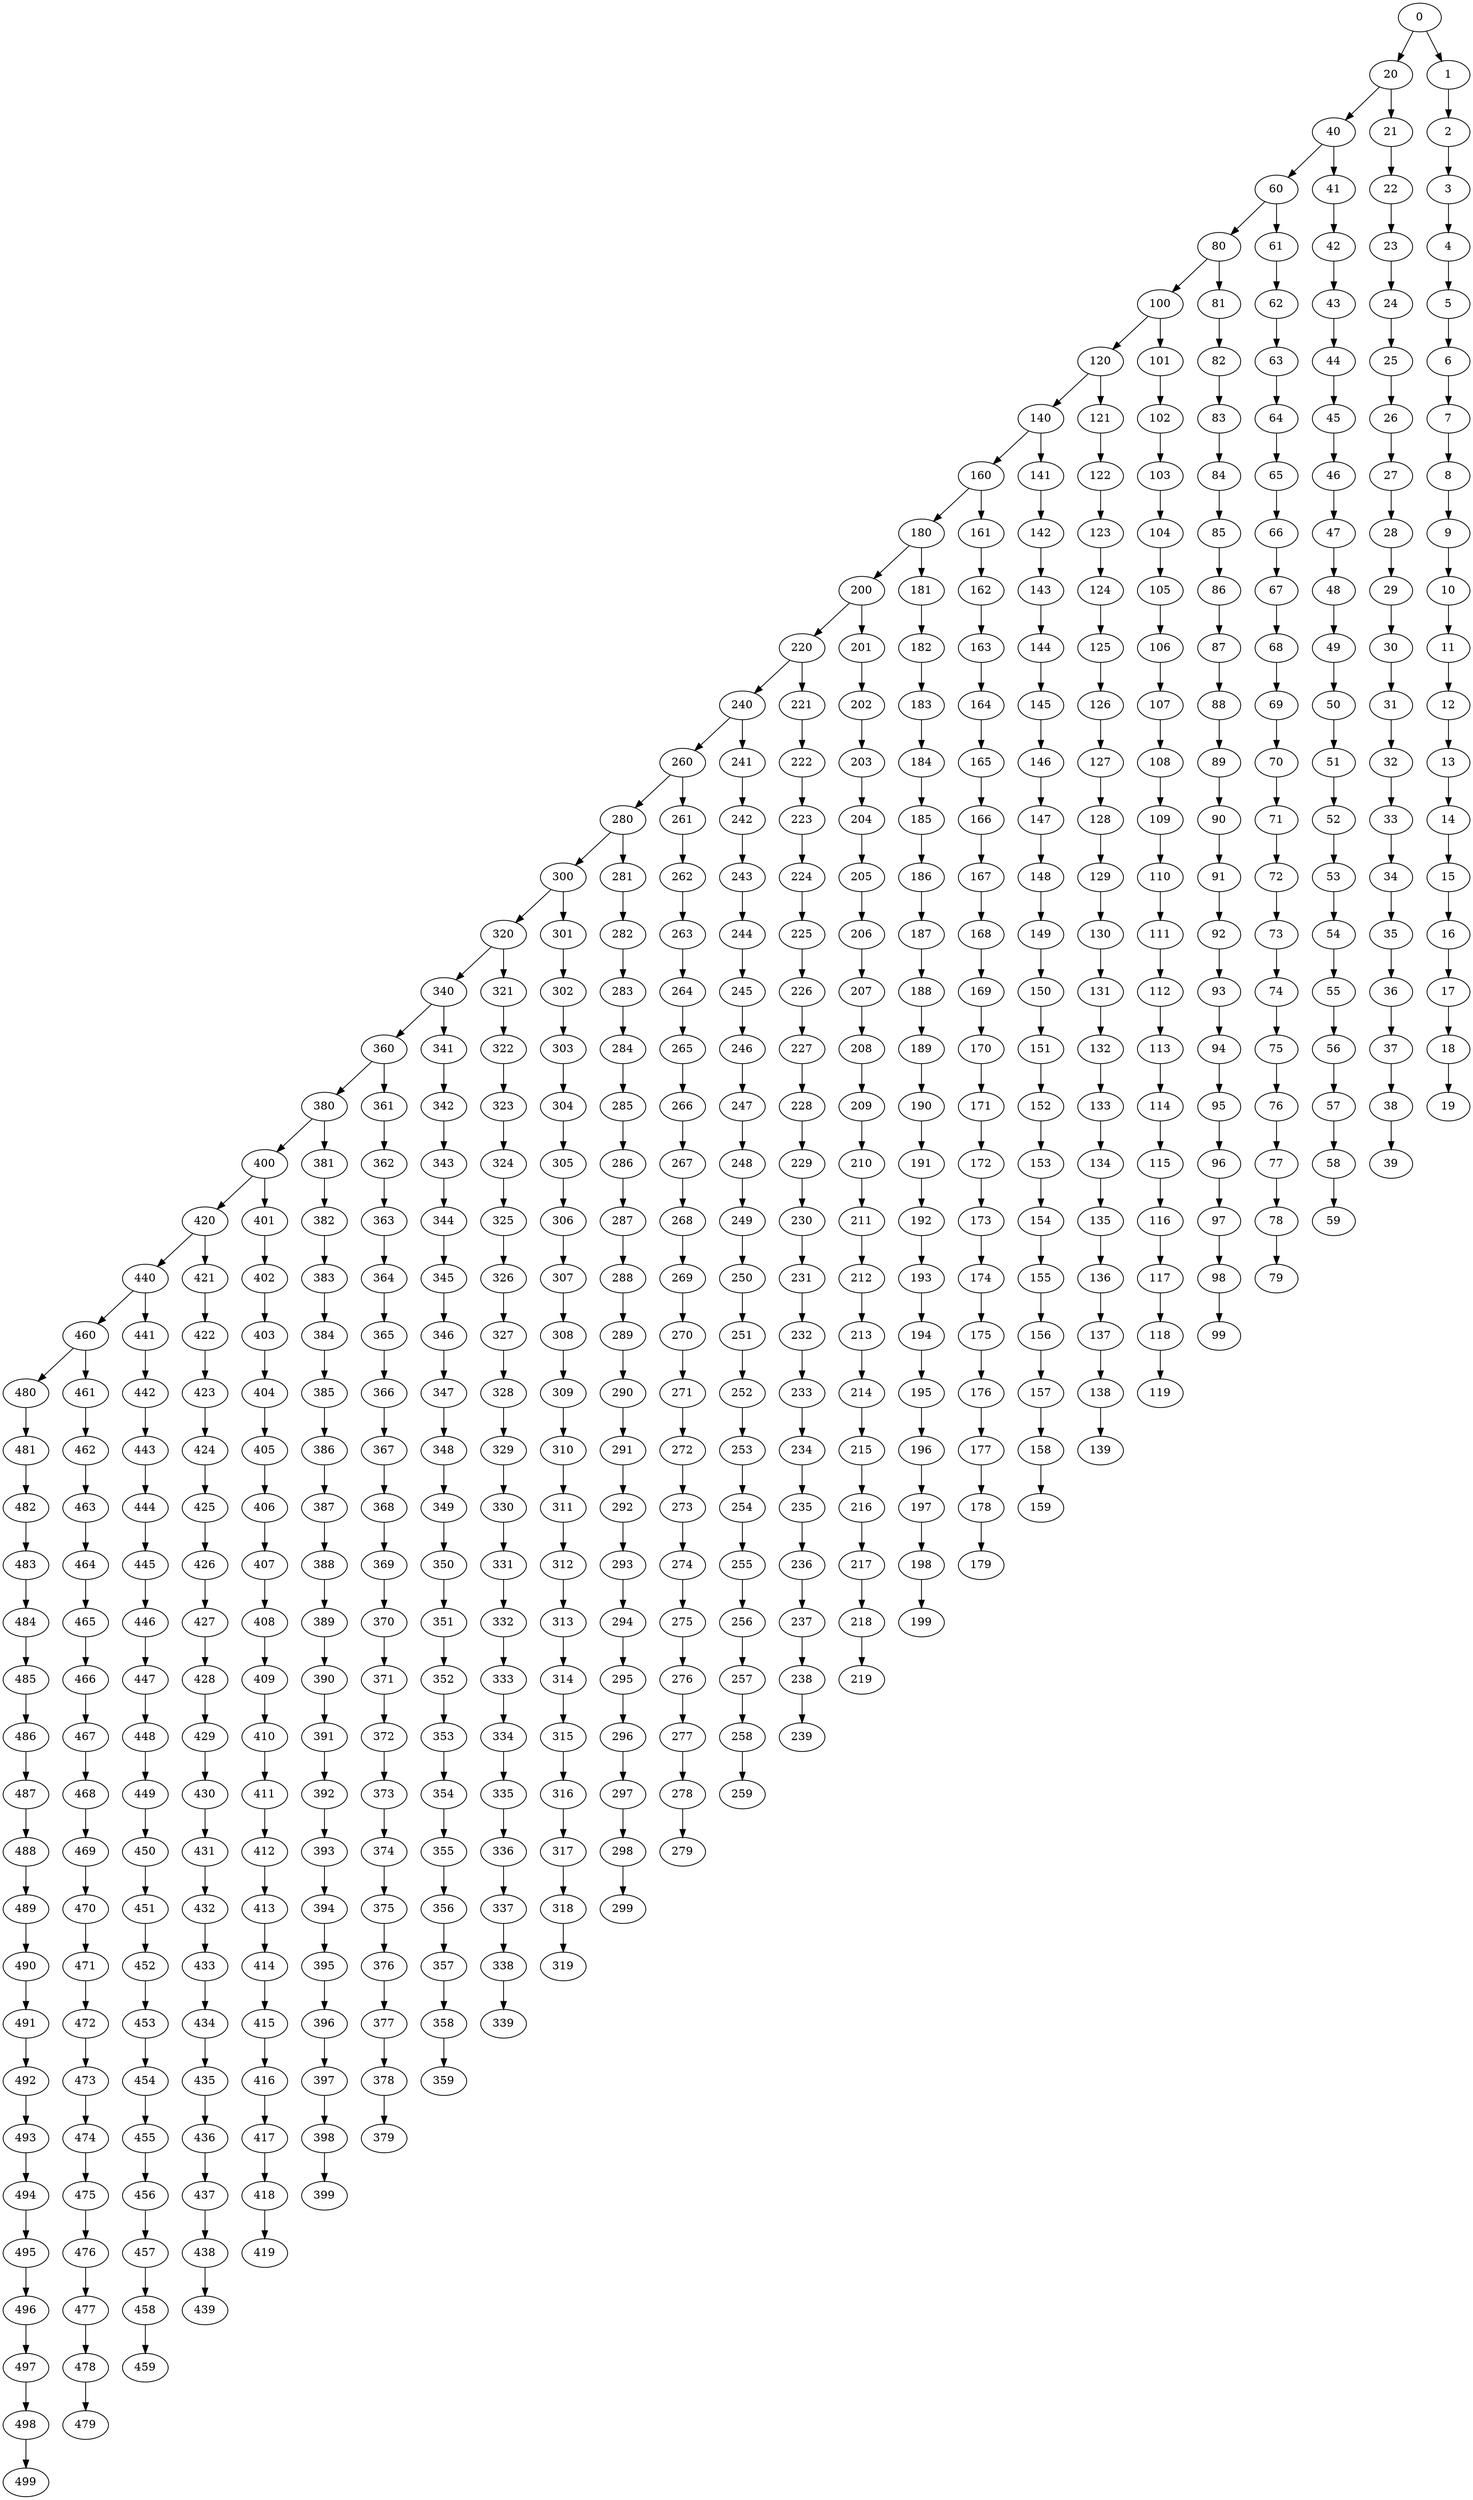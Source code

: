 digraph {
	0 [label=0]
	20 [label=20]
	1 [label=1]
	40 [label=40]
	21 [label=21]
	2 [label=2]
	60 [label=60]
	41 [label=41]
	22 [label=22]
	3 [label=3]
	80 [label=80]
	61 [label=61]
	42 [label=42]
	23 [label=23]
	4 [label=4]
	100 [label=100]
	81 [label=81]
	62 [label=62]
	43 [label=43]
	24 [label=24]
	5 [label=5]
	120 [label=120]
	101 [label=101]
	82 [label=82]
	63 [label=63]
	44 [label=44]
	25 [label=25]
	6 [label=6]
	140 [label=140]
	121 [label=121]
	102 [label=102]
	83 [label=83]
	64 [label=64]
	45 [label=45]
	26 [label=26]
	7 [label=7]
	160 [label=160]
	141 [label=141]
	122 [label=122]
	103 [label=103]
	84 [label=84]
	65 [label=65]
	46 [label=46]
	27 [label=27]
	8 [label=8]
	180 [label=180]
	161 [label=161]
	142 [label=142]
	123 [label=123]
	104 [label=104]
	85 [label=85]
	66 [label=66]
	47 [label=47]
	28 [label=28]
	9 [label=9]
	200 [label=200]
	181 [label=181]
	162 [label=162]
	143 [label=143]
	124 [label=124]
	105 [label=105]
	86 [label=86]
	67 [label=67]
	48 [label=48]
	29 [label=29]
	10 [label=10]
	220 [label=220]
	201 [label=201]
	182 [label=182]
	163 [label=163]
	144 [label=144]
	125 [label=125]
	106 [label=106]
	87 [label=87]
	68 [label=68]
	49 [label=49]
	30 [label=30]
	11 [label=11]
	240 [label=240]
	221 [label=221]
	202 [label=202]
	183 [label=183]
	164 [label=164]
	145 [label=145]
	126 [label=126]
	107 [label=107]
	88 [label=88]
	69 [label=69]
	50 [label=50]
	31 [label=31]
	12 [label=12]
	260 [label=260]
	241 [label=241]
	222 [label=222]
	203 [label=203]
	184 [label=184]
	165 [label=165]
	146 [label=146]
	127 [label=127]
	108 [label=108]
	89 [label=89]
	70 [label=70]
	51 [label=51]
	32 [label=32]
	13 [label=13]
	280 [label=280]
	261 [label=261]
	242 [label=242]
	223 [label=223]
	204 [label=204]
	185 [label=185]
	166 [label=166]
	147 [label=147]
	128 [label=128]
	109 [label=109]
	90 [label=90]
	71 [label=71]
	52 [label=52]
	33 [label=33]
	14 [label=14]
	300 [label=300]
	281 [label=281]
	262 [label=262]
	243 [label=243]
	224 [label=224]
	205 [label=205]
	186 [label=186]
	167 [label=167]
	148 [label=148]
	129 [label=129]
	110 [label=110]
	91 [label=91]
	72 [label=72]
	53 [label=53]
	34 [label=34]
	15 [label=15]
	320 [label=320]
	301 [label=301]
	282 [label=282]
	263 [label=263]
	244 [label=244]
	225 [label=225]
	206 [label=206]
	187 [label=187]
	168 [label=168]
	149 [label=149]
	130 [label=130]
	111 [label=111]
	92 [label=92]
	73 [label=73]
	54 [label=54]
	35 [label=35]
	16 [label=16]
	340 [label=340]
	321 [label=321]
	302 [label=302]
	283 [label=283]
	264 [label=264]
	245 [label=245]
	226 [label=226]
	207 [label=207]
	188 [label=188]
	169 [label=169]
	150 [label=150]
	131 [label=131]
	112 [label=112]
	93 [label=93]
	74 [label=74]
	55 [label=55]
	36 [label=36]
	17 [label=17]
	360 [label=360]
	341 [label=341]
	322 [label=322]
	303 [label=303]
	284 [label=284]
	265 [label=265]
	246 [label=246]
	227 [label=227]
	208 [label=208]
	189 [label=189]
	170 [label=170]
	151 [label=151]
	132 [label=132]
	113 [label=113]
	94 [label=94]
	75 [label=75]
	56 [label=56]
	37 [label=37]
	18 [label=18]
	380 [label=380]
	361 [label=361]
	342 [label=342]
	323 [label=323]
	304 [label=304]
	285 [label=285]
	266 [label=266]
	247 [label=247]
	228 [label=228]
	209 [label=209]
	190 [label=190]
	171 [label=171]
	152 [label=152]
	133 [label=133]
	114 [label=114]
	95 [label=95]
	76 [label=76]
	57 [label=57]
	38 [label=38]
	19 [label=19]
	400 [label=400]
	381 [label=381]
	362 [label=362]
	343 [label=343]
	324 [label=324]
	305 [label=305]
	286 [label=286]
	267 [label=267]
	248 [label=248]
	229 [label=229]
	210 [label=210]
	191 [label=191]
	172 [label=172]
	153 [label=153]
	134 [label=134]
	115 [label=115]
	96 [label=96]
	77 [label=77]
	58 [label=58]
	39 [label=39]
	420 [label=420]
	401 [label=401]
	382 [label=382]
	363 [label=363]
	344 [label=344]
	325 [label=325]
	306 [label=306]
	287 [label=287]
	268 [label=268]
	249 [label=249]
	230 [label=230]
	211 [label=211]
	192 [label=192]
	173 [label=173]
	154 [label=154]
	135 [label=135]
	116 [label=116]
	97 [label=97]
	78 [label=78]
	59 [label=59]
	440 [label=440]
	421 [label=421]
	402 [label=402]
	383 [label=383]
	364 [label=364]
	345 [label=345]
	326 [label=326]
	307 [label=307]
	288 [label=288]
	269 [label=269]
	250 [label=250]
	231 [label=231]
	212 [label=212]
	193 [label=193]
	174 [label=174]
	155 [label=155]
	136 [label=136]
	117 [label=117]
	98 [label=98]
	79 [label=79]
	460 [label=460]
	441 [label=441]
	422 [label=422]
	403 [label=403]
	384 [label=384]
	365 [label=365]
	346 [label=346]
	327 [label=327]
	308 [label=308]
	289 [label=289]
	270 [label=270]
	251 [label=251]
	232 [label=232]
	213 [label=213]
	194 [label=194]
	175 [label=175]
	156 [label=156]
	137 [label=137]
	118 [label=118]
	99 [label=99]
	480 [label=480]
	461 [label=461]
	442 [label=442]
	423 [label=423]
	404 [label=404]
	385 [label=385]
	366 [label=366]
	347 [label=347]
	328 [label=328]
	309 [label=309]
	290 [label=290]
	271 [label=271]
	252 [label=252]
	233 [label=233]
	214 [label=214]
	195 [label=195]
	176 [label=176]
	157 [label=157]
	138 [label=138]
	119 [label=119]
	481 [label=481]
	462 [label=462]
	443 [label=443]
	424 [label=424]
	405 [label=405]
	386 [label=386]
	367 [label=367]
	348 [label=348]
	329 [label=329]
	310 [label=310]
	291 [label=291]
	272 [label=272]
	253 [label=253]
	234 [label=234]
	215 [label=215]
	196 [label=196]
	177 [label=177]
	158 [label=158]
	139 [label=139]
	482 [label=482]
	463 [label=463]
	444 [label=444]
	425 [label=425]
	406 [label=406]
	387 [label=387]
	368 [label=368]
	349 [label=349]
	330 [label=330]
	311 [label=311]
	292 [label=292]
	273 [label=273]
	254 [label=254]
	235 [label=235]
	216 [label=216]
	197 [label=197]
	178 [label=178]
	159 [label=159]
	483 [label=483]
	464 [label=464]
	445 [label=445]
	426 [label=426]
	407 [label=407]
	388 [label=388]
	369 [label=369]
	350 [label=350]
	331 [label=331]
	312 [label=312]
	293 [label=293]
	274 [label=274]
	255 [label=255]
	236 [label=236]
	217 [label=217]
	198 [label=198]
	179 [label=179]
	484 [label=484]
	465 [label=465]
	446 [label=446]
	427 [label=427]
	408 [label=408]
	389 [label=389]
	370 [label=370]
	351 [label=351]
	332 [label=332]
	313 [label=313]
	294 [label=294]
	275 [label=275]
	256 [label=256]
	237 [label=237]
	218 [label=218]
	199 [label=199]
	485 [label=485]
	466 [label=466]
	447 [label=447]
	428 [label=428]
	409 [label=409]
	390 [label=390]
	371 [label=371]
	352 [label=352]
	333 [label=333]
	314 [label=314]
	295 [label=295]
	276 [label=276]
	257 [label=257]
	238 [label=238]
	219 [label=219]
	486 [label=486]
	467 [label=467]
	448 [label=448]
	429 [label=429]
	410 [label=410]
	391 [label=391]
	372 [label=372]
	353 [label=353]
	334 [label=334]
	315 [label=315]
	296 [label=296]
	277 [label=277]
	258 [label=258]
	239 [label=239]
	487 [label=487]
	468 [label=468]
	449 [label=449]
	430 [label=430]
	411 [label=411]
	392 [label=392]
	373 [label=373]
	354 [label=354]
	335 [label=335]
	316 [label=316]
	297 [label=297]
	278 [label=278]
	259 [label=259]
	488 [label=488]
	469 [label=469]
	450 [label=450]
	431 [label=431]
	412 [label=412]
	393 [label=393]
	374 [label=374]
	355 [label=355]
	336 [label=336]
	317 [label=317]
	298 [label=298]
	279 [label=279]
	489 [label=489]
	470 [label=470]
	451 [label=451]
	432 [label=432]
	413 [label=413]
	394 [label=394]
	375 [label=375]
	356 [label=356]
	337 [label=337]
	318 [label=318]
	299 [label=299]
	490 [label=490]
	471 [label=471]
	452 [label=452]
	433 [label=433]
	414 [label=414]
	395 [label=395]
	376 [label=376]
	357 [label=357]
	338 [label=338]
	319 [label=319]
	491 [label=491]
	472 [label=472]
	453 [label=453]
	434 [label=434]
	415 [label=415]
	396 [label=396]
	377 [label=377]
	358 [label=358]
	339 [label=339]
	492 [label=492]
	473 [label=473]
	454 [label=454]
	435 [label=435]
	416 [label=416]
	397 [label=397]
	378 [label=378]
	359 [label=359]
	493 [label=493]
	474 [label=474]
	455 [label=455]
	436 [label=436]
	417 [label=417]
	398 [label=398]
	379 [label=379]
	494 [label=494]
	475 [label=475]
	456 [label=456]
	437 [label=437]
	418 [label=418]
	399 [label=399]
	495 [label=495]
	476 [label=476]
	457 [label=457]
	438 [label=438]
	419 [label=419]
	496 [label=496]
	477 [label=477]
	458 [label=458]
	439 [label=439]
	497 [label=497]
	478 [label=478]
	459 [label=459]
	498 [label=498]
	479 [label=479]
	499 [label=499]
	0 -> 20
	0 -> 1
	20 -> 40
	20 -> 21
	1 -> 2
	40 -> 60
	40 -> 41
	21 -> 22
	2 -> 3
	60 -> 80
	60 -> 61
	41 -> 42
	22 -> 23
	3 -> 4
	80 -> 100
	80 -> 81
	61 -> 62
	42 -> 43
	23 -> 24
	4 -> 5
	100 -> 120
	100 -> 101
	81 -> 82
	62 -> 63
	43 -> 44
	24 -> 25
	5 -> 6
	120 -> 140
	120 -> 121
	101 -> 102
	82 -> 83
	63 -> 64
	44 -> 45
	25 -> 26
	6 -> 7
	140 -> 160
	140 -> 141
	121 -> 122
	102 -> 103
	83 -> 84
	64 -> 65
	45 -> 46
	26 -> 27
	7 -> 8
	160 -> 180
	160 -> 161
	141 -> 142
	122 -> 123
	103 -> 104
	84 -> 85
	65 -> 66
	46 -> 47
	27 -> 28
	8 -> 9
	180 -> 200
	180 -> 181
	161 -> 162
	142 -> 143
	123 -> 124
	104 -> 105
	85 -> 86
	66 -> 67
	47 -> 48
	28 -> 29
	9 -> 10
	200 -> 220
	200 -> 201
	181 -> 182
	162 -> 163
	143 -> 144
	124 -> 125
	105 -> 106
	86 -> 87
	67 -> 68
	48 -> 49
	29 -> 30
	10 -> 11
	220 -> 240
	220 -> 221
	201 -> 202
	182 -> 183
	163 -> 164
	144 -> 145
	125 -> 126
	106 -> 107
	87 -> 88
	68 -> 69
	49 -> 50
	30 -> 31
	11 -> 12
	240 -> 260
	240 -> 241
	221 -> 222
	202 -> 203
	183 -> 184
	164 -> 165
	145 -> 146
	126 -> 127
	107 -> 108
	88 -> 89
	69 -> 70
	50 -> 51
	31 -> 32
	12 -> 13
	260 -> 280
	260 -> 261
	241 -> 242
	222 -> 223
	203 -> 204
	184 -> 185
	165 -> 166
	146 -> 147
	127 -> 128
	108 -> 109
	89 -> 90
	70 -> 71
	51 -> 52
	32 -> 33
	13 -> 14
	280 -> 300
	280 -> 281
	261 -> 262
	242 -> 243
	223 -> 224
	204 -> 205
	185 -> 186
	166 -> 167
	147 -> 148
	128 -> 129
	109 -> 110
	90 -> 91
	71 -> 72
	52 -> 53
	33 -> 34
	14 -> 15
	300 -> 320
	300 -> 301
	281 -> 282
	262 -> 263
	243 -> 244
	224 -> 225
	205 -> 206
	186 -> 187
	167 -> 168
	148 -> 149
	129 -> 130
	110 -> 111
	91 -> 92
	72 -> 73
	53 -> 54
	34 -> 35
	15 -> 16
	320 -> 340
	320 -> 321
	301 -> 302
	282 -> 283
	263 -> 264
	244 -> 245
	225 -> 226
	206 -> 207
	187 -> 188
	168 -> 169
	149 -> 150
	130 -> 131
	111 -> 112
	92 -> 93
	73 -> 74
	54 -> 55
	35 -> 36
	16 -> 17
	340 -> 360
	340 -> 341
	321 -> 322
	302 -> 303
	283 -> 284
	264 -> 265
	245 -> 246
	226 -> 227
	207 -> 208
	188 -> 189
	169 -> 170
	150 -> 151
	131 -> 132
	112 -> 113
	93 -> 94
	74 -> 75
	55 -> 56
	36 -> 37
	17 -> 18
	360 -> 380
	360 -> 361
	341 -> 342
	322 -> 323
	303 -> 304
	284 -> 285
	265 -> 266
	246 -> 247
	227 -> 228
	208 -> 209
	189 -> 190
	170 -> 171
	151 -> 152
	132 -> 133
	113 -> 114
	94 -> 95
	75 -> 76
	56 -> 57
	37 -> 38
	18 -> 19
	380 -> 400
	380 -> 381
	361 -> 362
	342 -> 343
	323 -> 324
	304 -> 305
	285 -> 286
	266 -> 267
	247 -> 248
	228 -> 229
	209 -> 210
	190 -> 191
	171 -> 172
	152 -> 153
	133 -> 134
	114 -> 115
	95 -> 96
	76 -> 77
	57 -> 58
	38 -> 39
	400 -> 420
	400 -> 401
	381 -> 382
	362 -> 363
	343 -> 344
	324 -> 325
	305 -> 306
	286 -> 287
	267 -> 268
	248 -> 249
	229 -> 230
	210 -> 211
	191 -> 192
	172 -> 173
	153 -> 154
	134 -> 135
	115 -> 116
	96 -> 97
	77 -> 78
	58 -> 59
	420 -> 440
	420 -> 421
	401 -> 402
	382 -> 383
	363 -> 364
	344 -> 345
	325 -> 326
	306 -> 307
	287 -> 288
	268 -> 269
	249 -> 250
	230 -> 231
	211 -> 212
	192 -> 193
	173 -> 174
	154 -> 155
	135 -> 136
	116 -> 117
	97 -> 98
	78 -> 79
	440 -> 460
	440 -> 441
	421 -> 422
	402 -> 403
	383 -> 384
	364 -> 365
	345 -> 346
	326 -> 327
	307 -> 308
	288 -> 289
	269 -> 270
	250 -> 251
	231 -> 232
	212 -> 213
	193 -> 194
	174 -> 175
	155 -> 156
	136 -> 137
	117 -> 118
	98 -> 99
	460 -> 480
	460 -> 461
	441 -> 442
	422 -> 423
	403 -> 404
	384 -> 385
	365 -> 366
	346 -> 347
	327 -> 328
	308 -> 309
	289 -> 290
	270 -> 271
	251 -> 252
	232 -> 233
	213 -> 214
	194 -> 195
	175 -> 176
	156 -> 157
	137 -> 138
	118 -> 119
	480 -> 481
	461 -> 462
	442 -> 443
	423 -> 424
	404 -> 405
	385 -> 386
	366 -> 367
	347 -> 348
	328 -> 329
	309 -> 310
	290 -> 291
	271 -> 272
	252 -> 253
	233 -> 234
	214 -> 215
	195 -> 196
	176 -> 177
	157 -> 158
	138 -> 139
	481 -> 482
	462 -> 463
	443 -> 444
	424 -> 425
	405 -> 406
	386 -> 387
	367 -> 368
	348 -> 349
	329 -> 330
	310 -> 311
	291 -> 292
	272 -> 273
	253 -> 254
	234 -> 235
	215 -> 216
	196 -> 197
	177 -> 178
	158 -> 159
	482 -> 483
	463 -> 464
	444 -> 445
	425 -> 426
	406 -> 407
	387 -> 388
	368 -> 369
	349 -> 350
	330 -> 331
	311 -> 312
	292 -> 293
	273 -> 274
	254 -> 255
	235 -> 236
	216 -> 217
	197 -> 198
	178 -> 179
	483 -> 484
	464 -> 465
	445 -> 446
	426 -> 427
	407 -> 408
	388 -> 389
	369 -> 370
	350 -> 351
	331 -> 332
	312 -> 313
	293 -> 294
	274 -> 275
	255 -> 256
	236 -> 237
	217 -> 218
	198 -> 199
	484 -> 485
	465 -> 466
	446 -> 447
	427 -> 428
	408 -> 409
	389 -> 390
	370 -> 371
	351 -> 352
	332 -> 333
	313 -> 314
	294 -> 295
	275 -> 276
	256 -> 257
	237 -> 238
	218 -> 219
	485 -> 486
	466 -> 467
	447 -> 448
	428 -> 429
	409 -> 410
	390 -> 391
	371 -> 372
	352 -> 353
	333 -> 334
	314 -> 315
	295 -> 296
	276 -> 277
	257 -> 258
	238 -> 239
	486 -> 487
	467 -> 468
	448 -> 449
	429 -> 430
	410 -> 411
	391 -> 392
	372 -> 373
	353 -> 354
	334 -> 335
	315 -> 316
	296 -> 297
	277 -> 278
	258 -> 259
	487 -> 488
	468 -> 469
	449 -> 450
	430 -> 431
	411 -> 412
	392 -> 393
	373 -> 374
	354 -> 355
	335 -> 336
	316 -> 317
	297 -> 298
	278 -> 279
	488 -> 489
	469 -> 470
	450 -> 451
	431 -> 432
	412 -> 413
	393 -> 394
	374 -> 375
	355 -> 356
	336 -> 337
	317 -> 318
	298 -> 299
	489 -> 490
	470 -> 471
	451 -> 452
	432 -> 433
	413 -> 414
	394 -> 395
	375 -> 376
	356 -> 357
	337 -> 338
	318 -> 319
	490 -> 491
	471 -> 472
	452 -> 453
	433 -> 434
	414 -> 415
	395 -> 396
	376 -> 377
	357 -> 358
	338 -> 339
	491 -> 492
	472 -> 473
	453 -> 454
	434 -> 435
	415 -> 416
	396 -> 397
	377 -> 378
	358 -> 359
	492 -> 493
	473 -> 474
	454 -> 455
	435 -> 436
	416 -> 417
	397 -> 398
	378 -> 379
	493 -> 494
	474 -> 475
	455 -> 456
	436 -> 437
	417 -> 418
	398 -> 399
	494 -> 495
	475 -> 476
	456 -> 457
	437 -> 438
	418 -> 419
	495 -> 496
	476 -> 477
	457 -> 458
	438 -> 439
	496 -> 497
	477 -> 478
	458 -> 459
	497 -> 498
	478 -> 479
	498 -> 499
}
